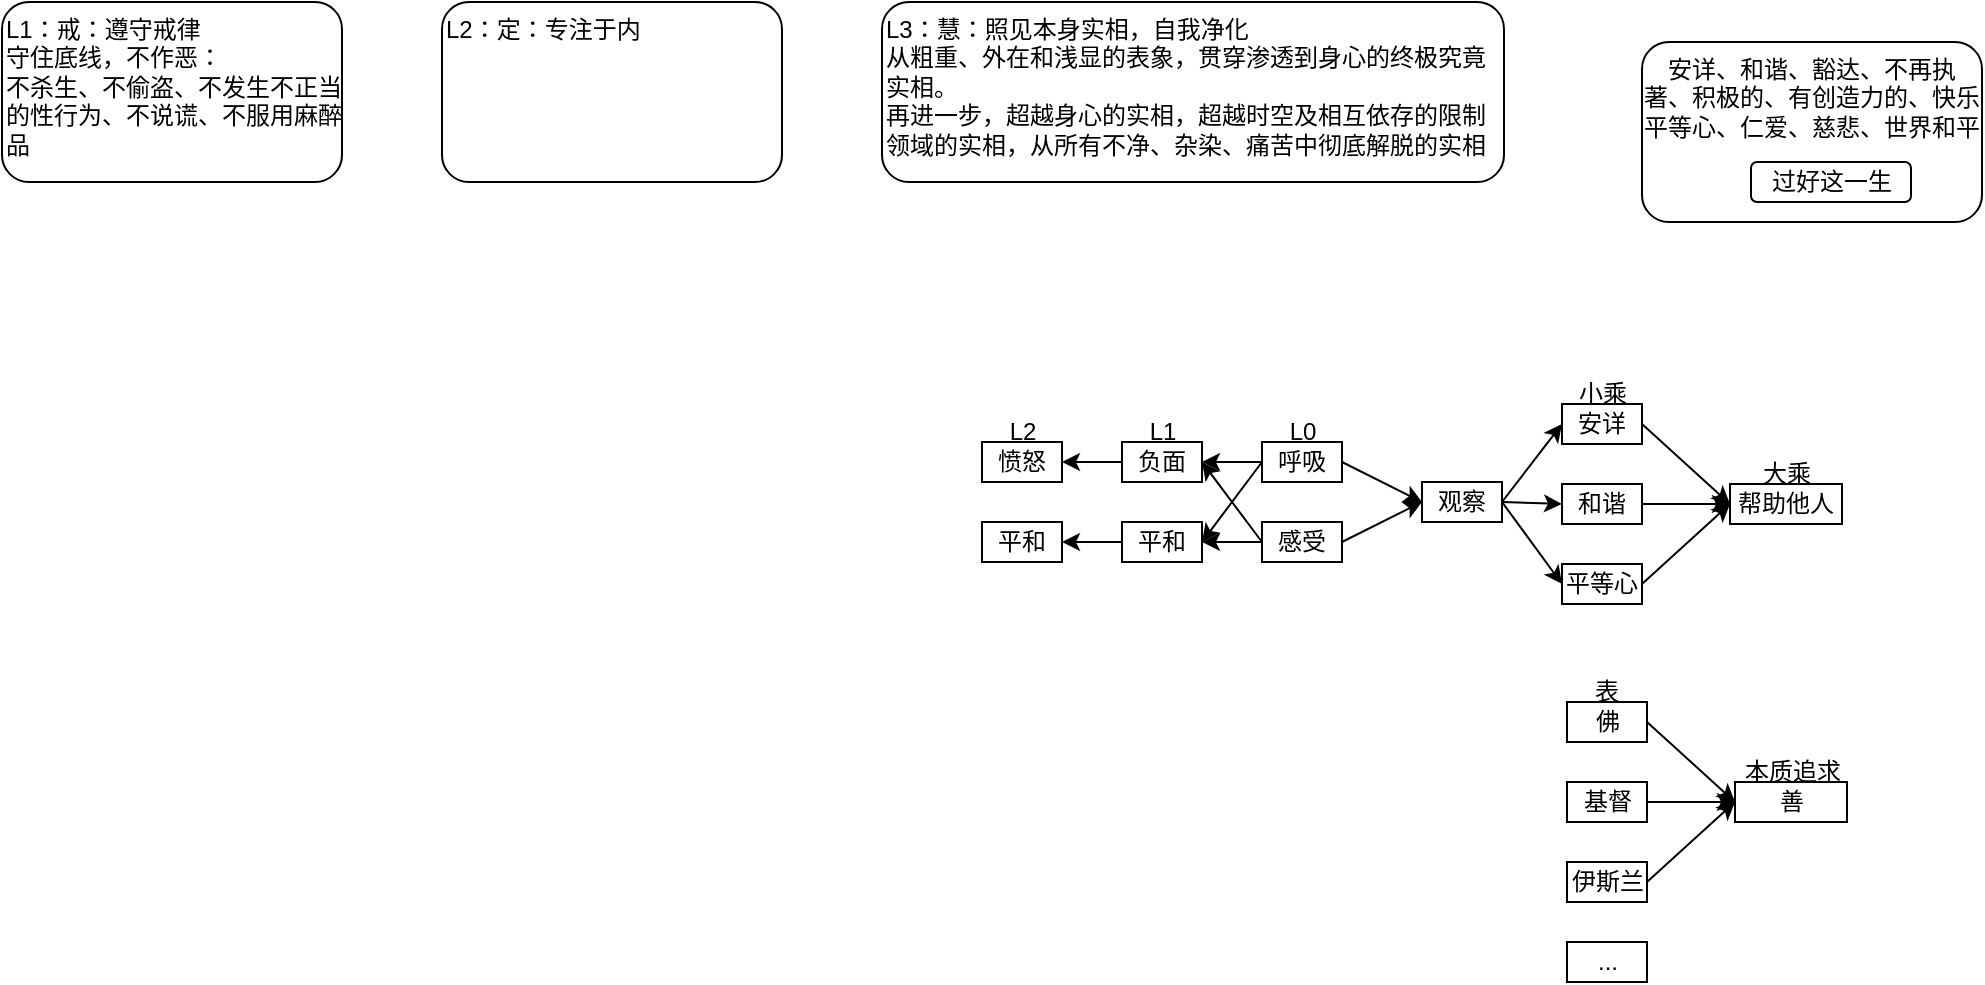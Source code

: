 <mxfile version="24.7.6">
  <diagram name="第 1 页" id="rtMotEhuk78CixwwPYpt">
    <mxGraphModel dx="2261" dy="772" grid="1" gridSize="10" guides="1" tooltips="1" connect="1" arrows="1" fold="1" page="1" pageScale="1" pageWidth="827" pageHeight="1169" math="0" shadow="0">
      <root>
        <mxCell id="0" />
        <mxCell id="1" parent="0" />
        <mxCell id="nT96e9O3tZ2XYBUej3jo-3" value="&lt;div&gt;愤怒&lt;/div&gt;" style="rounded=0;whiteSpace=wrap;html=1;" vertex="1" parent="1">
          <mxGeometry x="130" y="350" width="40" height="20" as="geometry" />
        </mxCell>
        <mxCell id="nT96e9O3tZ2XYBUej3jo-4" value="&lt;div&gt;平和&lt;/div&gt;" style="rounded=0;whiteSpace=wrap;html=1;" vertex="1" parent="1">
          <mxGeometry x="130" y="390" width="40" height="20" as="geometry" />
        </mxCell>
        <mxCell id="nT96e9O3tZ2XYBUej3jo-5" value="&lt;div&gt;负面&lt;/div&gt;" style="rounded=0;whiteSpace=wrap;html=1;" vertex="1" parent="1">
          <mxGeometry x="200" y="350" width="40" height="20" as="geometry" />
        </mxCell>
        <mxCell id="nT96e9O3tZ2XYBUej3jo-6" value="&lt;div&gt;平和&lt;/div&gt;" style="rounded=0;whiteSpace=wrap;html=1;" vertex="1" parent="1">
          <mxGeometry x="200" y="390" width="40" height="20" as="geometry" />
        </mxCell>
        <mxCell id="nT96e9O3tZ2XYBUej3jo-9" style="edgeStyle=orthogonalEdgeStyle;rounded=0;orthogonalLoop=1;jettySize=auto;html=1;entryX=1;entryY=0.5;entryDx=0;entryDy=0;" edge="1" parent="1" source="nT96e9O3tZ2XYBUej3jo-7" target="nT96e9O3tZ2XYBUej3jo-5">
          <mxGeometry relative="1" as="geometry" />
        </mxCell>
        <mxCell id="nT96e9O3tZ2XYBUej3jo-7" value="&lt;div&gt;呼吸&lt;/div&gt;" style="rounded=0;whiteSpace=wrap;html=1;" vertex="1" parent="1">
          <mxGeometry x="270" y="350" width="40" height="20" as="geometry" />
        </mxCell>
        <mxCell id="nT96e9O3tZ2XYBUej3jo-10" style="edgeStyle=orthogonalEdgeStyle;rounded=0;orthogonalLoop=1;jettySize=auto;html=1;entryX=1;entryY=0.5;entryDx=0;entryDy=0;" edge="1" parent="1" source="nT96e9O3tZ2XYBUej3jo-8" target="nT96e9O3tZ2XYBUej3jo-6">
          <mxGeometry relative="1" as="geometry" />
        </mxCell>
        <mxCell id="nT96e9O3tZ2XYBUej3jo-8" value="&lt;div&gt;感受&lt;/div&gt;" style="rounded=0;whiteSpace=wrap;html=1;" vertex="1" parent="1">
          <mxGeometry x="270" y="390" width="40" height="20" as="geometry" />
        </mxCell>
        <mxCell id="nT96e9O3tZ2XYBUej3jo-11" value="" style="endArrow=classic;html=1;rounded=0;exitX=0;exitY=0.5;exitDx=0;exitDy=0;" edge="1" parent="1" source="nT96e9O3tZ2XYBUej3jo-8">
          <mxGeometry width="50" height="50" relative="1" as="geometry">
            <mxPoint x="80" y="510" as="sourcePoint" />
            <mxPoint x="240" y="360" as="targetPoint" />
          </mxGeometry>
        </mxCell>
        <mxCell id="nT96e9O3tZ2XYBUej3jo-12" value="" style="endArrow=classic;html=1;rounded=0;exitX=0;exitY=0.5;exitDx=0;exitDy=0;" edge="1" parent="1" source="nT96e9O3tZ2XYBUej3jo-7">
          <mxGeometry width="50" height="50" relative="1" as="geometry">
            <mxPoint x="280" y="410" as="sourcePoint" />
            <mxPoint x="240" y="400" as="targetPoint" />
          </mxGeometry>
        </mxCell>
        <mxCell id="nT96e9O3tZ2XYBUej3jo-13" value="" style="endArrow=classic;html=1;rounded=0;exitX=0;exitY=0.5;exitDx=0;exitDy=0;" edge="1" parent="1" source="nT96e9O3tZ2XYBUej3jo-5">
          <mxGeometry width="50" height="50" relative="1" as="geometry">
            <mxPoint x="280" y="370" as="sourcePoint" />
            <mxPoint x="170" y="360" as="targetPoint" />
          </mxGeometry>
        </mxCell>
        <mxCell id="nT96e9O3tZ2XYBUej3jo-14" value="" style="endArrow=classic;html=1;rounded=0;exitX=0;exitY=0.5;exitDx=0;exitDy=0;entryX=1;entryY=0.5;entryDx=0;entryDy=0;" edge="1" parent="1" source="nT96e9O3tZ2XYBUej3jo-6" target="nT96e9O3tZ2XYBUej3jo-4">
          <mxGeometry width="50" height="50" relative="1" as="geometry">
            <mxPoint x="210" y="370" as="sourcePoint" />
            <mxPoint x="180" y="370" as="targetPoint" />
          </mxGeometry>
        </mxCell>
        <mxCell id="nT96e9O3tZ2XYBUej3jo-15" value="L0" style="text;html=1;align=center;verticalAlign=middle;whiteSpace=wrap;rounded=0;" vertex="1" parent="1">
          <mxGeometry x="272.5" y="340" width="35" height="10" as="geometry" />
        </mxCell>
        <mxCell id="nT96e9O3tZ2XYBUej3jo-16" value="L1" style="text;html=1;align=center;verticalAlign=middle;whiteSpace=wrap;rounded=0;" vertex="1" parent="1">
          <mxGeometry x="202.5" y="340" width="35" height="10" as="geometry" />
        </mxCell>
        <mxCell id="nT96e9O3tZ2XYBUej3jo-17" value="L2" style="text;html=1;align=center;verticalAlign=middle;whiteSpace=wrap;rounded=0;" vertex="1" parent="1">
          <mxGeometry x="132.5" y="340" width="35" height="10" as="geometry" />
        </mxCell>
        <mxCell id="nT96e9O3tZ2XYBUej3jo-19" value="&lt;div&gt;观察&lt;/div&gt;" style="rounded=0;whiteSpace=wrap;html=1;" vertex="1" parent="1">
          <mxGeometry x="350" y="370" width="40" height="20" as="geometry" />
        </mxCell>
        <mxCell id="nT96e9O3tZ2XYBUej3jo-21" value="" style="endArrow=classic;html=1;rounded=0;exitX=1;exitY=0.5;exitDx=0;exitDy=0;entryX=0;entryY=0.5;entryDx=0;entryDy=0;" edge="1" parent="1" source="nT96e9O3tZ2XYBUej3jo-7" target="nT96e9O3tZ2XYBUej3jo-19">
          <mxGeometry width="50" height="50" relative="1" as="geometry">
            <mxPoint x="350" y="410" as="sourcePoint" />
            <mxPoint x="320" y="450" as="targetPoint" />
          </mxGeometry>
        </mxCell>
        <mxCell id="nT96e9O3tZ2XYBUej3jo-22" value="" style="endArrow=classic;html=1;rounded=0;exitX=1;exitY=0.5;exitDx=0;exitDy=0;entryX=0;entryY=0.5;entryDx=0;entryDy=0;" edge="1" parent="1" source="nT96e9O3tZ2XYBUej3jo-8" target="nT96e9O3tZ2XYBUej3jo-19">
          <mxGeometry width="50" height="50" relative="1" as="geometry">
            <mxPoint x="320" y="370" as="sourcePoint" />
            <mxPoint x="360" y="390" as="targetPoint" />
          </mxGeometry>
        </mxCell>
        <mxCell id="nT96e9O3tZ2XYBUej3jo-23" value="安详" style="rounded=0;whiteSpace=wrap;html=1;" vertex="1" parent="1">
          <mxGeometry x="420" y="331" width="40" height="20" as="geometry" />
        </mxCell>
        <mxCell id="nT96e9O3tZ2XYBUej3jo-24" value="&lt;div&gt;和谐&lt;/div&gt;" style="rounded=0;whiteSpace=wrap;html=1;" vertex="1" parent="1">
          <mxGeometry x="420" y="371" width="40" height="20" as="geometry" />
        </mxCell>
        <mxCell id="nT96e9O3tZ2XYBUej3jo-25" value="小乘" style="text;html=1;align=center;verticalAlign=middle;whiteSpace=wrap;rounded=0;" vertex="1" parent="1">
          <mxGeometry x="422.5" y="321" width="35" height="10" as="geometry" />
        </mxCell>
        <mxCell id="nT96e9O3tZ2XYBUej3jo-26" value="&lt;div&gt;平等心&lt;/div&gt;" style="rounded=0;whiteSpace=wrap;html=1;" vertex="1" parent="1">
          <mxGeometry x="420" y="411" width="40" height="20" as="geometry" />
        </mxCell>
        <mxCell id="nT96e9O3tZ2XYBUej3jo-28" value="&lt;div&gt;帮助他人&lt;/div&gt;" style="rounded=0;whiteSpace=wrap;html=1;" vertex="1" parent="1">
          <mxGeometry x="504" y="371" width="56" height="20" as="geometry" />
        </mxCell>
        <mxCell id="nT96e9O3tZ2XYBUej3jo-29" value="大乘" style="text;html=1;align=center;verticalAlign=middle;whiteSpace=wrap;rounded=0;" vertex="1" parent="1">
          <mxGeometry x="514.5" y="361" width="35" height="10" as="geometry" />
        </mxCell>
        <mxCell id="nT96e9O3tZ2XYBUej3jo-30" value="" style="endArrow=classic;html=1;rounded=0;exitX=1;exitY=0.5;exitDx=0;exitDy=0;entryX=0;entryY=0.5;entryDx=0;entryDy=0;" edge="1" parent="1" source="nT96e9O3tZ2XYBUej3jo-19" target="nT96e9O3tZ2XYBUej3jo-23">
          <mxGeometry width="50" height="50" relative="1" as="geometry">
            <mxPoint x="320" y="370" as="sourcePoint" />
            <mxPoint x="360" y="390" as="targetPoint" />
          </mxGeometry>
        </mxCell>
        <mxCell id="nT96e9O3tZ2XYBUej3jo-31" value="" style="endArrow=classic;html=1;rounded=0;exitX=1;exitY=0.5;exitDx=0;exitDy=0;entryX=0;entryY=0.5;entryDx=0;entryDy=0;" edge="1" parent="1" source="nT96e9O3tZ2XYBUej3jo-19" target="nT96e9O3tZ2XYBUej3jo-24">
          <mxGeometry width="50" height="50" relative="1" as="geometry">
            <mxPoint x="400" y="390" as="sourcePoint" />
            <mxPoint x="430" y="370" as="targetPoint" />
          </mxGeometry>
        </mxCell>
        <mxCell id="nT96e9O3tZ2XYBUej3jo-32" value="" style="endArrow=classic;html=1;rounded=0;exitX=1;exitY=0.5;exitDx=0;exitDy=0;entryX=0;entryY=0.5;entryDx=0;entryDy=0;" edge="1" parent="1" source="nT96e9O3tZ2XYBUej3jo-19" target="nT96e9O3tZ2XYBUej3jo-26">
          <mxGeometry width="50" height="50" relative="1" as="geometry">
            <mxPoint x="400" y="390" as="sourcePoint" />
            <mxPoint x="430" y="410" as="targetPoint" />
          </mxGeometry>
        </mxCell>
        <mxCell id="nT96e9O3tZ2XYBUej3jo-33" value="" style="endArrow=classic;html=1;rounded=0;exitX=1;exitY=0.5;exitDx=0;exitDy=0;entryX=0;entryY=0.5;entryDx=0;entryDy=0;" edge="1" parent="1" source="nT96e9O3tZ2XYBUej3jo-26" target="nT96e9O3tZ2XYBUej3jo-28">
          <mxGeometry width="50" height="50" relative="1" as="geometry">
            <mxPoint x="400" y="371" as="sourcePoint" />
            <mxPoint x="430" y="431" as="targetPoint" />
          </mxGeometry>
        </mxCell>
        <mxCell id="nT96e9O3tZ2XYBUej3jo-34" value="" style="endArrow=classic;html=1;rounded=0;exitX=1;exitY=0.5;exitDx=0;exitDy=0;entryX=0;entryY=0.5;entryDx=0;entryDy=0;" edge="1" parent="1" source="nT96e9O3tZ2XYBUej3jo-24" target="nT96e9O3tZ2XYBUej3jo-28">
          <mxGeometry width="50" height="50" relative="1" as="geometry">
            <mxPoint x="470" y="431" as="sourcePoint" />
            <mxPoint x="514" y="391" as="targetPoint" />
          </mxGeometry>
        </mxCell>
        <mxCell id="nT96e9O3tZ2XYBUej3jo-35" value="" style="endArrow=classic;html=1;rounded=0;exitX=1;exitY=0.5;exitDx=0;exitDy=0;entryX=0;entryY=0.5;entryDx=0;entryDy=0;" edge="1" parent="1" source="nT96e9O3tZ2XYBUej3jo-23" target="nT96e9O3tZ2XYBUej3jo-28">
          <mxGeometry width="50" height="50" relative="1" as="geometry">
            <mxPoint x="470" y="391" as="sourcePoint" />
            <mxPoint x="514" y="391" as="targetPoint" />
          </mxGeometry>
        </mxCell>
        <mxCell id="nT96e9O3tZ2XYBUej3jo-36" value="安详、和谐、&lt;span style=&quot;background-color: initial;&quot;&gt;豁达、不再执著、积极的、有创造力的、快乐&lt;/span&gt;&lt;div&gt;平等心、仁爱、慈悲、世界和平&lt;span style=&quot;background-color: initial;&quot;&gt;&lt;br&gt;&lt;/span&gt;&lt;/div&gt;" style="rounded=1;whiteSpace=wrap;html=1;verticalAlign=top;" vertex="1" parent="1">
          <mxGeometry x="460" y="150" width="170" height="90" as="geometry" />
        </mxCell>
        <mxCell id="nT96e9O3tZ2XYBUej3jo-37" value="过好这一生" style="rounded=1;whiteSpace=wrap;html=1;" vertex="1" parent="1">
          <mxGeometry x="514.5" y="210" width="80" height="20" as="geometry" />
        </mxCell>
        <mxCell id="nT96e9O3tZ2XYBUej3jo-38" value="L1：戒：遵守戒律&lt;div&gt;守住底线，不作恶：&lt;/div&gt;&lt;div&gt;不杀生、不偷盗、不发生不正当的性行为、不说谎、不服用麻醉品&lt;/div&gt;&lt;div&gt;&lt;br&gt;&lt;div&gt;&lt;br&gt;&lt;/div&gt;&lt;/div&gt;" style="rounded=1;whiteSpace=wrap;html=1;verticalAlign=top;align=left;" vertex="1" parent="1">
          <mxGeometry x="-360" y="130" width="170" height="90" as="geometry" />
        </mxCell>
        <mxCell id="nT96e9O3tZ2XYBUej3jo-39" value="L2：定：专注于内&lt;div&gt;&lt;div&gt;&lt;br&gt;&lt;/div&gt;&lt;/div&gt;" style="rounded=1;whiteSpace=wrap;html=1;verticalAlign=top;align=left;" vertex="1" parent="1">
          <mxGeometry x="-140" y="130" width="170" height="90" as="geometry" />
        </mxCell>
        <mxCell id="nT96e9O3tZ2XYBUej3jo-40" value="L3：慧：照见本身实相，自我净化&lt;span style=&quot;white-space: pre;&quot;&gt;&#x9;&lt;/span&gt;&lt;div&gt;从粗重、外在和浅显的表象，贯穿渗透到身心的终极究竟实相。&lt;/div&gt;&lt;div&gt;再进一步，超越身心的实相，超越时空及相互依存的限制领域的实相，从所有不净、杂染、痛苦中彻底解脱的实相&lt;br&gt;&lt;div&gt;&lt;br&gt;&lt;div&gt;&lt;div&gt;&lt;br&gt;&lt;/div&gt;&lt;/div&gt;&lt;/div&gt;&lt;/div&gt;" style="rounded=1;whiteSpace=wrap;html=1;verticalAlign=top;align=left;" vertex="1" parent="1">
          <mxGeometry x="80" y="130" width="311" height="90" as="geometry" />
        </mxCell>
        <mxCell id="nT96e9O3tZ2XYBUej3jo-50" value="佛" style="rounded=0;whiteSpace=wrap;html=1;" vertex="1" parent="1">
          <mxGeometry x="422.5" y="480" width="40" height="20" as="geometry" />
        </mxCell>
        <mxCell id="nT96e9O3tZ2XYBUej3jo-51" value="&lt;div&gt;基督&lt;/div&gt;" style="rounded=0;whiteSpace=wrap;html=1;" vertex="1" parent="1">
          <mxGeometry x="422.5" y="520" width="40" height="20" as="geometry" />
        </mxCell>
        <mxCell id="nT96e9O3tZ2XYBUej3jo-52" value="表" style="text;html=1;align=center;verticalAlign=middle;whiteSpace=wrap;rounded=0;" vertex="1" parent="1">
          <mxGeometry x="425" y="470" width="35" height="10" as="geometry" />
        </mxCell>
        <mxCell id="nT96e9O3tZ2XYBUej3jo-53" value="&lt;div&gt;伊斯兰&lt;/div&gt;" style="rounded=0;whiteSpace=wrap;html=1;" vertex="1" parent="1">
          <mxGeometry x="422.5" y="560" width="40" height="20" as="geometry" />
        </mxCell>
        <mxCell id="nT96e9O3tZ2XYBUej3jo-54" value="善" style="rounded=0;whiteSpace=wrap;html=1;" vertex="1" parent="1">
          <mxGeometry x="506.5" y="520" width="56" height="20" as="geometry" />
        </mxCell>
        <mxCell id="nT96e9O3tZ2XYBUej3jo-55" value="本质追求" style="text;html=1;align=center;verticalAlign=middle;whiteSpace=wrap;rounded=0;" vertex="1" parent="1">
          <mxGeometry x="506.5" y="510" width="57" height="10" as="geometry" />
        </mxCell>
        <mxCell id="nT96e9O3tZ2XYBUej3jo-56" value="" style="endArrow=classic;html=1;rounded=0;exitX=1;exitY=0.5;exitDx=0;exitDy=0;entryX=0;entryY=0.5;entryDx=0;entryDy=0;" edge="1" parent="1" source="nT96e9O3tZ2XYBUej3jo-53" target="nT96e9O3tZ2XYBUej3jo-54">
          <mxGeometry width="50" height="50" relative="1" as="geometry">
            <mxPoint x="402.5" y="520" as="sourcePoint" />
            <mxPoint x="432.5" y="580" as="targetPoint" />
          </mxGeometry>
        </mxCell>
        <mxCell id="nT96e9O3tZ2XYBUej3jo-57" value="" style="endArrow=classic;html=1;rounded=0;exitX=1;exitY=0.5;exitDx=0;exitDy=0;entryX=0;entryY=0.5;entryDx=0;entryDy=0;" edge="1" parent="1" source="nT96e9O3tZ2XYBUej3jo-51" target="nT96e9O3tZ2XYBUej3jo-54">
          <mxGeometry width="50" height="50" relative="1" as="geometry">
            <mxPoint x="472.5" y="580" as="sourcePoint" />
            <mxPoint x="516.5" y="540" as="targetPoint" />
          </mxGeometry>
        </mxCell>
        <mxCell id="nT96e9O3tZ2XYBUej3jo-58" value="" style="endArrow=classic;html=1;rounded=0;exitX=1;exitY=0.5;exitDx=0;exitDy=0;entryX=0;entryY=0.5;entryDx=0;entryDy=0;" edge="1" parent="1" source="nT96e9O3tZ2XYBUej3jo-50" target="nT96e9O3tZ2XYBUej3jo-54">
          <mxGeometry width="50" height="50" relative="1" as="geometry">
            <mxPoint x="472.5" y="540" as="sourcePoint" />
            <mxPoint x="516.5" y="540" as="targetPoint" />
          </mxGeometry>
        </mxCell>
        <mxCell id="nT96e9O3tZ2XYBUej3jo-59" value="&lt;div&gt;...&lt;/div&gt;" style="rounded=0;whiteSpace=wrap;html=1;" vertex="1" parent="1">
          <mxGeometry x="422.5" y="600" width="40" height="20" as="geometry" />
        </mxCell>
      </root>
    </mxGraphModel>
  </diagram>
</mxfile>

